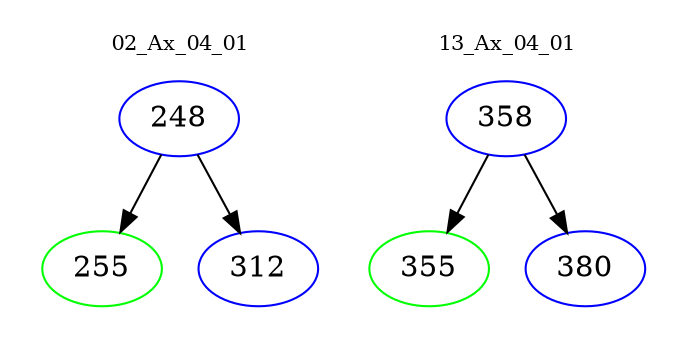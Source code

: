 digraph{
subgraph cluster_0 {
color = white
label = "02_Ax_04_01";
fontsize=10;
T0_248 [label="248", color="blue"]
T0_248 -> T0_255 [color="black"]
T0_255 [label="255", color="green"]
T0_248 -> T0_312 [color="black"]
T0_312 [label="312", color="blue"]
}
subgraph cluster_1 {
color = white
label = "13_Ax_04_01";
fontsize=10;
T1_358 [label="358", color="blue"]
T1_358 -> T1_355 [color="black"]
T1_355 [label="355", color="green"]
T1_358 -> T1_380 [color="black"]
T1_380 [label="380", color="blue"]
}
}
